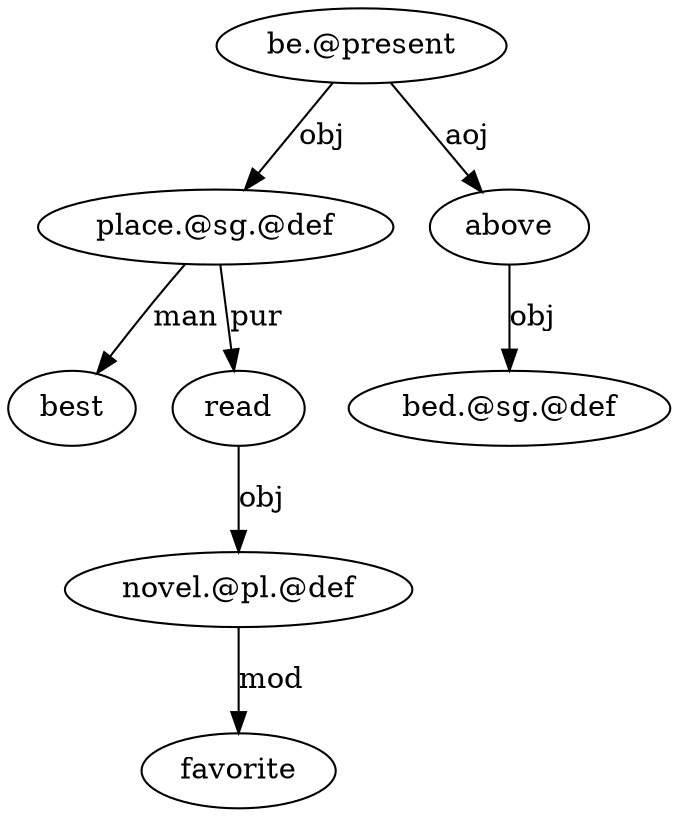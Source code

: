 digraph unl_8 {
	c [label="be.@present"]
	i [label="place.@sg.@def"]
	e [label=above]
	f [label="bed.@sg.@def"]
	h [label=best]
	k [label=read]
	m [label="novel.@pl.@def"]
	n [label=favorite]
	c -> i [label=obj]
	c -> e [label=aoj]
	e -> f [label=obj]
	i -> h [label=man]
	i -> k [label=pur]
	k -> m [label=obj]
	m -> n [label=mod]
}
